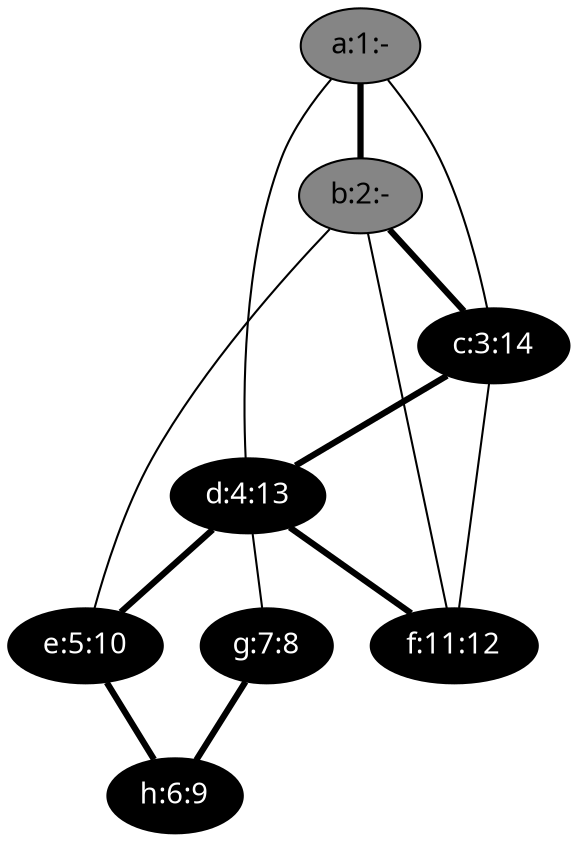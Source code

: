 Graph {
a [ label="a:1:-" style=filled fontname="time-bold" fillcolor=gray52 ];
b [ label="b:2:-" style=filled fontname="time-bold" fillcolor=gray52 ];
c [ label="c:3:14" fontcolor=white style=filled fontname="time-bold" fillcolor=black ];
d [ label="d:4:13" fontcolor=white style=filled fontname="time-bold" fillcolor=black ];
e [ label="e:5:10" fontcolor=white style=filled fontname="time-bold" fillcolor=black ];
f [ label="f:11:12" fontcolor=white style=filled fontname="time-bold" fillcolor=black ];
g [ label="g:7:8" fontcolor=white style=filled fontname="time-bold" fillcolor=black ];
h [ label="h:6:9" fontcolor=white style=filled fontname="time-bold" fillcolor=black ];
a--d[label="", penwidth=1];
a--b[label="", penwidth=3];
a--c[label="", penwidth=1];
b--e[label="", penwidth=1];
b--f[label="", penwidth=1];
b--c[label="", penwidth=3];
c--d[label="", penwidth=3];
c--f[label="", penwidth=1];
d--e[label="", penwidth=3];
d--f[label="", penwidth=3];
d--g[label="", penwidth=1];
e--h[label="", penwidth=3];
g--h[label="", penwidth=3];
}